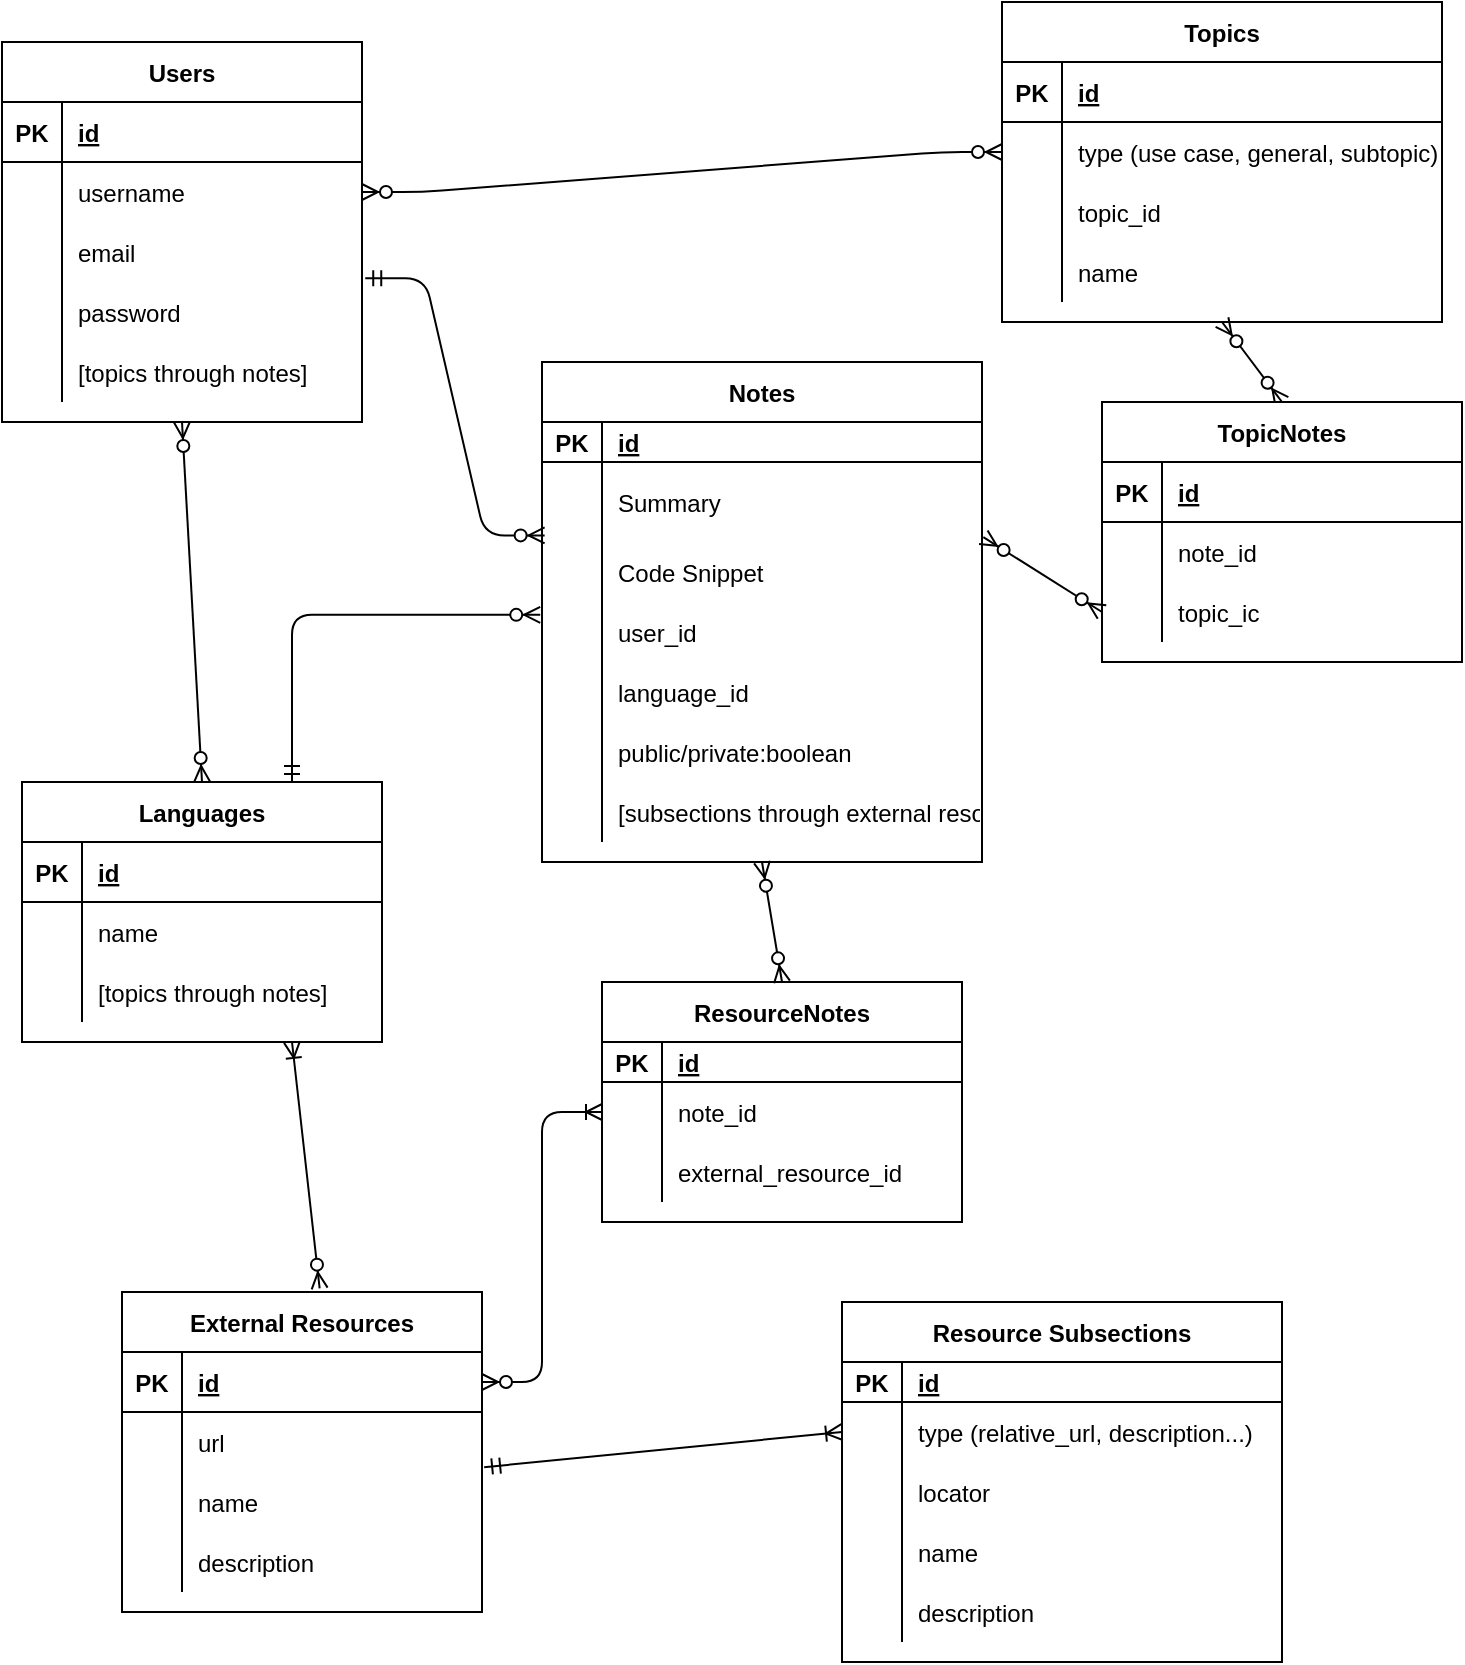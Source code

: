 <mxfile version="13.6.2" type="github">
  <diagram id="3IAwDomSX4GTOxIave0a" name="Page-1">
    <mxGraphModel dx="873" dy="593" grid="1" gridSize="10" guides="1" tooltips="1" connect="1" arrows="1" fold="1" page="1" pageScale="1" pageWidth="850" pageHeight="1100" math="0" shadow="0">
      <root>
        <mxCell id="0" />
        <mxCell id="1" parent="0" />
        <mxCell id="mdlQwKb84h5tCR9vQMFx-60" value="" style="edgeStyle=entityRelationEdgeStyle;fontSize=12;html=1;endArrow=ERzeroToMany;startArrow=ERmandOne;entryX=0.006;entryY=-0.11;entryDx=0;entryDy=0;entryPerimeter=0;exitX=1.009;exitY=-0.061;exitDx=0;exitDy=0;exitPerimeter=0;" edge="1" parent="1" source="bAAhYgV04LeSds4EKRLH-11" target="mdlQwKb84h5tCR9vQMFx-21">
          <mxGeometry width="100" height="100" relative="1" as="geometry">
            <mxPoint x="270" y="130" as="sourcePoint" />
            <mxPoint x="390" y="120" as="targetPoint" />
          </mxGeometry>
        </mxCell>
        <mxCell id="mdlQwKb84h5tCR9vQMFx-61" value="" style="edgeStyle=entityRelationEdgeStyle;fontSize=12;html=1;endArrow=ERzeroToMany;endFill=1;startArrow=ERzeroToMany;entryX=0;entryY=0.5;entryDx=0;entryDy=0;exitX=1;exitY=0.5;exitDx=0;exitDy=0;" edge="1" parent="1" source="bAAhYgV04LeSds4EKRLH-5" target="mdlQwKb84h5tCR9vQMFx-5">
          <mxGeometry width="100" height="100" relative="1" as="geometry">
            <mxPoint x="260" y="120" as="sourcePoint" />
            <mxPoint x="390" y="120" as="targetPoint" />
          </mxGeometry>
        </mxCell>
        <mxCell id="mdlQwKb84h5tCR9vQMFx-73" value="" style="fontSize=12;html=1;endArrow=ERzeroToMany;endFill=1;startArrow=ERzeroToMany;entryX=0.5;entryY=1;entryDx=0;entryDy=0;exitX=0.5;exitY=0;exitDx=0;exitDy=0;" edge="1" parent="1" source="mdlQwKb84h5tCR9vQMFx-40" target="bAAhYgV04LeSds4EKRLH-1">
          <mxGeometry width="100" height="100" relative="1" as="geometry">
            <mxPoint x="190" y="391" as="sourcePoint" />
            <mxPoint x="220" y="240" as="targetPoint" />
          </mxGeometry>
        </mxCell>
        <mxCell id="mdlQwKb84h5tCR9vQMFx-40" value="Languages" style="shape=table;startSize=30;container=1;collapsible=1;childLayout=tableLayout;fixedRows=1;rowLines=0;fontStyle=1;align=center;resizeLast=1;" vertex="1" parent="1">
          <mxGeometry x="100" y="410" width="180" height="130" as="geometry" />
        </mxCell>
        <mxCell id="mdlQwKb84h5tCR9vQMFx-41" value="" style="shape=partialRectangle;collapsible=0;dropTarget=0;pointerEvents=0;fillColor=none;top=0;left=0;bottom=1;right=0;points=[[0,0.5],[1,0.5]];portConstraint=eastwest;" vertex="1" parent="mdlQwKb84h5tCR9vQMFx-40">
          <mxGeometry y="30" width="180" height="30" as="geometry" />
        </mxCell>
        <mxCell id="mdlQwKb84h5tCR9vQMFx-42" value="PK" style="shape=partialRectangle;connectable=0;fillColor=none;top=0;left=0;bottom=0;right=0;fontStyle=1;overflow=hidden;" vertex="1" parent="mdlQwKb84h5tCR9vQMFx-41">
          <mxGeometry width="30" height="30" as="geometry" />
        </mxCell>
        <mxCell id="mdlQwKb84h5tCR9vQMFx-43" value="id" style="shape=partialRectangle;connectable=0;fillColor=none;top=0;left=0;bottom=0;right=0;align=left;spacingLeft=6;fontStyle=5;overflow=hidden;" vertex="1" parent="mdlQwKb84h5tCR9vQMFx-41">
          <mxGeometry x="30" width="150" height="30" as="geometry" />
        </mxCell>
        <mxCell id="mdlQwKb84h5tCR9vQMFx-44" value="" style="shape=partialRectangle;collapsible=0;dropTarget=0;pointerEvents=0;fillColor=none;top=0;left=0;bottom=0;right=0;points=[[0,0.5],[1,0.5]];portConstraint=eastwest;" vertex="1" parent="mdlQwKb84h5tCR9vQMFx-40">
          <mxGeometry y="60" width="180" height="30" as="geometry" />
        </mxCell>
        <mxCell id="mdlQwKb84h5tCR9vQMFx-45" value="" style="shape=partialRectangle;connectable=0;fillColor=none;top=0;left=0;bottom=0;right=0;editable=1;overflow=hidden;" vertex="1" parent="mdlQwKb84h5tCR9vQMFx-44">
          <mxGeometry width="30" height="30" as="geometry" />
        </mxCell>
        <mxCell id="mdlQwKb84h5tCR9vQMFx-46" value="name" style="shape=partialRectangle;connectable=0;fillColor=none;top=0;left=0;bottom=0;right=0;align=left;spacingLeft=6;overflow=hidden;" vertex="1" parent="mdlQwKb84h5tCR9vQMFx-44">
          <mxGeometry x="30" width="150" height="30" as="geometry" />
        </mxCell>
        <mxCell id="mdlQwKb84h5tCR9vQMFx-47" value="" style="shape=partialRectangle;collapsible=0;dropTarget=0;pointerEvents=0;fillColor=none;top=0;left=0;bottom=0;right=0;points=[[0,0.5],[1,0.5]];portConstraint=eastwest;" vertex="1" parent="mdlQwKb84h5tCR9vQMFx-40">
          <mxGeometry y="90" width="180" height="30" as="geometry" />
        </mxCell>
        <mxCell id="mdlQwKb84h5tCR9vQMFx-48" value="" style="shape=partialRectangle;connectable=0;fillColor=none;top=0;left=0;bottom=0;right=0;editable=1;overflow=hidden;" vertex="1" parent="mdlQwKb84h5tCR9vQMFx-47">
          <mxGeometry width="30" height="30" as="geometry" />
        </mxCell>
        <mxCell id="mdlQwKb84h5tCR9vQMFx-49" value="[topics through notes]" style="shape=partialRectangle;connectable=0;fillColor=none;top=0;left=0;bottom=0;right=0;align=left;spacingLeft=6;overflow=hidden;" vertex="1" parent="mdlQwKb84h5tCR9vQMFx-47">
          <mxGeometry x="30" width="150" height="30" as="geometry" />
        </mxCell>
        <mxCell id="mdlQwKb84h5tCR9vQMFx-74" value="" style="fontSize=12;html=1;endArrow=ERzeroToMany;endFill=1;startArrow=ERzeroToMany;exitX=1.003;exitY=-0.08;exitDx=0;exitDy=0;exitPerimeter=0;entryX=0;entryY=0.5;entryDx=0;entryDy=0;" edge="1" parent="1" source="mdlQwKb84h5tCR9vQMFx-21" target="mdlQwKb84h5tCR9vQMFx-131">
          <mxGeometry width="100" height="100" relative="1" as="geometry">
            <mxPoint x="550" y="320" as="sourcePoint" />
            <mxPoint x="660" y="200" as="targetPoint" />
          </mxGeometry>
        </mxCell>
        <mxCell id="mdlQwKb84h5tCR9vQMFx-92" value="" style="fontSize=12;html=1;endArrow=ERoneToMany;startArrow=ERmandOne;entryX=0;entryY=0.5;entryDx=0;entryDy=0;exitX=1.006;exitY=-0.08;exitDx=0;exitDy=0;exitPerimeter=0;" edge="1" parent="1" source="mdlQwKb84h5tCR9vQMFx-34" target="mdlQwKb84h5tCR9vQMFx-83">
          <mxGeometry width="100" height="100" relative="1" as="geometry">
            <mxPoint x="670" y="580" as="sourcePoint" />
            <mxPoint x="550" y="710" as="targetPoint" />
          </mxGeometry>
        </mxCell>
        <mxCell id="mdlQwKb84h5tCR9vQMFx-93" value="" style="edgeStyle=orthogonalEdgeStyle;fontSize=12;html=1;endArrow=ERoneToMany;startArrow=ERzeroToMany;exitX=1;exitY=0.5;exitDx=0;exitDy=0;" edge="1" parent="1" source="mdlQwKb84h5tCR9vQMFx-28" target="mdlQwKb84h5tCR9vQMFx-142">
          <mxGeometry width="100" height="100" relative="1" as="geometry">
            <mxPoint x="330" y="490" as="sourcePoint" />
            <mxPoint x="430" y="400" as="targetPoint" />
          </mxGeometry>
        </mxCell>
        <mxCell id="mdlQwKb84h5tCR9vQMFx-94" value="" style="fontSize=12;html=1;endArrow=ERoneToMany;startArrow=ERzeroToMany;exitX=0.549;exitY=-0.011;exitDx=0;exitDy=0;entryX=0.75;entryY=1;entryDx=0;entryDy=0;exitPerimeter=0;" edge="1" parent="1" source="mdlQwKb84h5tCR9vQMFx-27" target="mdlQwKb84h5tCR9vQMFx-40">
          <mxGeometry width="100" height="100" relative="1" as="geometry">
            <mxPoint x="520" y="515" as="sourcePoint" />
            <mxPoint x="370" y="440" as="targetPoint" />
          </mxGeometry>
        </mxCell>
        <mxCell id="mdlQwKb84h5tCR9vQMFx-96" value="" style="edgeStyle=orthogonalEdgeStyle;fontSize=12;html=1;endArrow=ERmandOne;startArrow=ERzeroToMany;entryX=0.75;entryY=0;entryDx=0;entryDy=0;exitX=-0.004;exitY=0.214;exitDx=0;exitDy=0;exitPerimeter=0;endFill=0;" edge="1" parent="1" source="mdlQwKb84h5tCR9vQMFx-24" target="mdlQwKb84h5tCR9vQMFx-40">
          <mxGeometry width="100" height="100" relative="1" as="geometry">
            <mxPoint x="270" y="290" as="sourcePoint" />
            <mxPoint x="310" y="290" as="targetPoint" />
          </mxGeometry>
        </mxCell>
        <mxCell id="mdlQwKb84h5tCR9vQMFx-1" value="Topics" style="shape=table;startSize=30;container=1;collapsible=1;childLayout=tableLayout;fixedRows=1;rowLines=0;fontStyle=1;align=center;resizeLast=1;" vertex="1" parent="1">
          <mxGeometry x="590" y="20" width="220" height="160" as="geometry" />
        </mxCell>
        <mxCell id="mdlQwKb84h5tCR9vQMFx-2" value="" style="shape=partialRectangle;collapsible=0;dropTarget=0;pointerEvents=0;fillColor=none;top=0;left=0;bottom=1;right=0;points=[[0,0.5],[1,0.5]];portConstraint=eastwest;" vertex="1" parent="mdlQwKb84h5tCR9vQMFx-1">
          <mxGeometry y="30" width="220" height="30" as="geometry" />
        </mxCell>
        <mxCell id="mdlQwKb84h5tCR9vQMFx-3" value="PK" style="shape=partialRectangle;connectable=0;fillColor=none;top=0;left=0;bottom=0;right=0;fontStyle=1;overflow=hidden;" vertex="1" parent="mdlQwKb84h5tCR9vQMFx-2">
          <mxGeometry width="30" height="30" as="geometry" />
        </mxCell>
        <mxCell id="mdlQwKb84h5tCR9vQMFx-4" value="id" style="shape=partialRectangle;connectable=0;fillColor=none;top=0;left=0;bottom=0;right=0;align=left;spacingLeft=6;fontStyle=5;overflow=hidden;" vertex="1" parent="mdlQwKb84h5tCR9vQMFx-2">
          <mxGeometry x="30" width="190" height="30" as="geometry" />
        </mxCell>
        <mxCell id="mdlQwKb84h5tCR9vQMFx-5" value="" style="shape=partialRectangle;collapsible=0;dropTarget=0;pointerEvents=0;fillColor=none;top=0;left=0;bottom=0;right=0;points=[[0,0.5],[1,0.5]];portConstraint=eastwest;" vertex="1" parent="mdlQwKb84h5tCR9vQMFx-1">
          <mxGeometry y="60" width="220" height="30" as="geometry" />
        </mxCell>
        <mxCell id="mdlQwKb84h5tCR9vQMFx-6" value="" style="shape=partialRectangle;connectable=0;fillColor=none;top=0;left=0;bottom=0;right=0;editable=1;overflow=hidden;" vertex="1" parent="mdlQwKb84h5tCR9vQMFx-5">
          <mxGeometry width="30" height="30" as="geometry" />
        </mxCell>
        <mxCell id="mdlQwKb84h5tCR9vQMFx-7" value="type (use case, general, subtopic)" style="shape=partialRectangle;connectable=0;fillColor=none;top=0;left=0;bottom=0;right=0;align=left;spacingLeft=6;overflow=hidden;" vertex="1" parent="mdlQwKb84h5tCR9vQMFx-5">
          <mxGeometry x="30" width="190" height="30" as="geometry" />
        </mxCell>
        <mxCell id="mdlQwKb84h5tCR9vQMFx-8" value="" style="shape=partialRectangle;collapsible=0;dropTarget=0;pointerEvents=0;fillColor=none;top=0;left=0;bottom=0;right=0;points=[[0,0.5],[1,0.5]];portConstraint=eastwest;" vertex="1" parent="mdlQwKb84h5tCR9vQMFx-1">
          <mxGeometry y="90" width="220" height="30" as="geometry" />
        </mxCell>
        <mxCell id="mdlQwKb84h5tCR9vQMFx-9" value="" style="shape=partialRectangle;connectable=0;fillColor=none;top=0;left=0;bottom=0;right=0;editable=1;overflow=hidden;" vertex="1" parent="mdlQwKb84h5tCR9vQMFx-8">
          <mxGeometry width="30" height="30" as="geometry" />
        </mxCell>
        <mxCell id="mdlQwKb84h5tCR9vQMFx-10" value="topic_id" style="shape=partialRectangle;connectable=0;fillColor=none;top=0;left=0;bottom=0;right=0;align=left;spacingLeft=6;overflow=hidden;" vertex="1" parent="mdlQwKb84h5tCR9vQMFx-8">
          <mxGeometry x="30" width="190" height="30" as="geometry" />
        </mxCell>
        <mxCell id="mdlQwKb84h5tCR9vQMFx-11" value="" style="shape=partialRectangle;collapsible=0;dropTarget=0;pointerEvents=0;fillColor=none;top=0;left=0;bottom=0;right=0;points=[[0,0.5],[1,0.5]];portConstraint=eastwest;" vertex="1" parent="mdlQwKb84h5tCR9vQMFx-1">
          <mxGeometry y="120" width="220" height="30" as="geometry" />
        </mxCell>
        <mxCell id="mdlQwKb84h5tCR9vQMFx-12" value="" style="shape=partialRectangle;connectable=0;fillColor=none;top=0;left=0;bottom=0;right=0;editable=1;overflow=hidden;" vertex="1" parent="mdlQwKb84h5tCR9vQMFx-11">
          <mxGeometry width="30" height="30" as="geometry" />
        </mxCell>
        <mxCell id="mdlQwKb84h5tCR9vQMFx-13" value="name" style="shape=partialRectangle;connectable=0;fillColor=none;top=0;left=0;bottom=0;right=0;align=left;spacingLeft=6;overflow=hidden;" vertex="1" parent="mdlQwKb84h5tCR9vQMFx-11">
          <mxGeometry x="30" width="190" height="30" as="geometry" />
        </mxCell>
        <mxCell id="mdlQwKb84h5tCR9vQMFx-137" value="" style="fontSize=12;html=1;endArrow=ERzeroToMany;endFill=1;startArrow=ERzeroToMany;exitX=0.5;exitY=1;exitDx=0;exitDy=0;entryX=0.5;entryY=0;entryDx=0;entryDy=0;" edge="1" parent="1" source="mdlQwKb84h5tCR9vQMFx-1" target="mdlQwKb84h5tCR9vQMFx-124">
          <mxGeometry width="100" height="100" relative="1" as="geometry">
            <mxPoint x="680.54" y="192.6" as="sourcePoint" />
            <mxPoint x="770" y="210" as="targetPoint" />
          </mxGeometry>
        </mxCell>
        <mxCell id="bAAhYgV04LeSds4EKRLH-1" value="Users" style="shape=table;startSize=30;container=1;collapsible=1;childLayout=tableLayout;fixedRows=1;rowLines=0;fontStyle=1;align=center;resizeLast=1;" parent="1" vertex="1">
          <mxGeometry x="90" y="40" width="180" height="190" as="geometry" />
        </mxCell>
        <mxCell id="bAAhYgV04LeSds4EKRLH-2" value="" style="shape=partialRectangle;collapsible=0;dropTarget=0;pointerEvents=0;fillColor=none;top=0;left=0;bottom=1;right=0;points=[[0,0.5],[1,0.5]];portConstraint=eastwest;" parent="bAAhYgV04LeSds4EKRLH-1" vertex="1">
          <mxGeometry y="30" width="180" height="30" as="geometry" />
        </mxCell>
        <mxCell id="bAAhYgV04LeSds4EKRLH-3" value="PK" style="shape=partialRectangle;connectable=0;fillColor=none;top=0;left=0;bottom=0;right=0;fontStyle=1;overflow=hidden;" parent="bAAhYgV04LeSds4EKRLH-2" vertex="1">
          <mxGeometry width="30" height="30" as="geometry" />
        </mxCell>
        <mxCell id="bAAhYgV04LeSds4EKRLH-4" value="id" style="shape=partialRectangle;connectable=0;fillColor=none;top=0;left=0;bottom=0;right=0;align=left;spacingLeft=6;fontStyle=5;overflow=hidden;" parent="bAAhYgV04LeSds4EKRLH-2" vertex="1">
          <mxGeometry x="30" width="150" height="30" as="geometry" />
        </mxCell>
        <mxCell id="bAAhYgV04LeSds4EKRLH-5" value="" style="shape=partialRectangle;collapsible=0;dropTarget=0;pointerEvents=0;fillColor=none;top=0;left=0;bottom=0;right=0;points=[[0,0.5],[1,0.5]];portConstraint=eastwest;" parent="bAAhYgV04LeSds4EKRLH-1" vertex="1">
          <mxGeometry y="60" width="180" height="30" as="geometry" />
        </mxCell>
        <mxCell id="bAAhYgV04LeSds4EKRLH-6" value="" style="shape=partialRectangle;connectable=0;fillColor=none;top=0;left=0;bottom=0;right=0;editable=1;overflow=hidden;" parent="bAAhYgV04LeSds4EKRLH-5" vertex="1">
          <mxGeometry width="30" height="30" as="geometry" />
        </mxCell>
        <mxCell id="bAAhYgV04LeSds4EKRLH-7" value="username" style="shape=partialRectangle;connectable=0;fillColor=none;top=0;left=0;bottom=0;right=0;align=left;spacingLeft=6;overflow=hidden;" parent="bAAhYgV04LeSds4EKRLH-5" vertex="1">
          <mxGeometry x="30" width="150" height="30" as="geometry" />
        </mxCell>
        <mxCell id="bAAhYgV04LeSds4EKRLH-8" value="" style="shape=partialRectangle;collapsible=0;dropTarget=0;pointerEvents=0;fillColor=none;top=0;left=0;bottom=0;right=0;points=[[0,0.5],[1,0.5]];portConstraint=eastwest;" parent="bAAhYgV04LeSds4EKRLH-1" vertex="1">
          <mxGeometry y="90" width="180" height="30" as="geometry" />
        </mxCell>
        <mxCell id="bAAhYgV04LeSds4EKRLH-9" value="" style="shape=partialRectangle;connectable=0;fillColor=none;top=0;left=0;bottom=0;right=0;editable=1;overflow=hidden;" parent="bAAhYgV04LeSds4EKRLH-8" vertex="1">
          <mxGeometry width="30" height="30" as="geometry" />
        </mxCell>
        <mxCell id="bAAhYgV04LeSds4EKRLH-10" value="email" style="shape=partialRectangle;connectable=0;fillColor=none;top=0;left=0;bottom=0;right=0;align=left;spacingLeft=6;overflow=hidden;" parent="bAAhYgV04LeSds4EKRLH-8" vertex="1">
          <mxGeometry x="30" width="150" height="30" as="geometry" />
        </mxCell>
        <mxCell id="bAAhYgV04LeSds4EKRLH-11" value="" style="shape=partialRectangle;collapsible=0;dropTarget=0;pointerEvents=0;fillColor=none;top=0;left=0;bottom=0;right=0;points=[[0,0.5],[1,0.5]];portConstraint=eastwest;" parent="bAAhYgV04LeSds4EKRLH-1" vertex="1">
          <mxGeometry y="120" width="180" height="30" as="geometry" />
        </mxCell>
        <mxCell id="bAAhYgV04LeSds4EKRLH-12" value="" style="shape=partialRectangle;connectable=0;fillColor=none;top=0;left=0;bottom=0;right=0;editable=1;overflow=hidden;" parent="bAAhYgV04LeSds4EKRLH-11" vertex="1">
          <mxGeometry width="30" height="30" as="geometry" />
        </mxCell>
        <mxCell id="bAAhYgV04LeSds4EKRLH-13" value="password" style="shape=partialRectangle;connectable=0;fillColor=none;top=0;left=0;bottom=0;right=0;align=left;spacingLeft=6;overflow=hidden;" parent="bAAhYgV04LeSds4EKRLH-11" vertex="1">
          <mxGeometry x="30" width="150" height="30" as="geometry" />
        </mxCell>
        <mxCell id="mdlQwKb84h5tCR9vQMFx-163" value="" style="shape=partialRectangle;collapsible=0;dropTarget=0;pointerEvents=0;fillColor=none;top=0;left=0;bottom=0;right=0;points=[[0,0.5],[1,0.5]];portConstraint=eastwest;" vertex="1" parent="bAAhYgV04LeSds4EKRLH-1">
          <mxGeometry y="150" width="180" height="30" as="geometry" />
        </mxCell>
        <mxCell id="mdlQwKb84h5tCR9vQMFx-164" value="" style="shape=partialRectangle;connectable=0;fillColor=none;top=0;left=0;bottom=0;right=0;editable=1;overflow=hidden;" vertex="1" parent="mdlQwKb84h5tCR9vQMFx-163">
          <mxGeometry width="30" height="30" as="geometry" />
        </mxCell>
        <mxCell id="mdlQwKb84h5tCR9vQMFx-165" value="[topics through notes]" style="shape=partialRectangle;connectable=0;fillColor=none;top=0;left=0;bottom=0;right=0;align=left;spacingLeft=6;overflow=hidden;" vertex="1" parent="mdlQwKb84h5tCR9vQMFx-163">
          <mxGeometry x="30" width="150" height="30" as="geometry" />
        </mxCell>
        <mxCell id="mdlQwKb84h5tCR9vQMFx-79" value="Resource Subsections" style="shape=table;startSize=30;container=1;collapsible=1;childLayout=tableLayout;fixedRows=1;rowLines=0;fontStyle=1;align=center;resizeLast=1;" vertex="1" parent="1">
          <mxGeometry x="510" y="670" width="220" height="180" as="geometry" />
        </mxCell>
        <mxCell id="mdlQwKb84h5tCR9vQMFx-80" value="" style="shape=partialRectangle;collapsible=0;dropTarget=0;pointerEvents=0;fillColor=none;top=0;left=0;bottom=1;right=0;points=[[0,0.5],[1,0.5]];portConstraint=eastwest;" vertex="1" parent="mdlQwKb84h5tCR9vQMFx-79">
          <mxGeometry y="30" width="220" height="20" as="geometry" />
        </mxCell>
        <mxCell id="mdlQwKb84h5tCR9vQMFx-81" value="PK" style="shape=partialRectangle;connectable=0;fillColor=none;top=0;left=0;bottom=0;right=0;fontStyle=1;overflow=hidden;" vertex="1" parent="mdlQwKb84h5tCR9vQMFx-80">
          <mxGeometry width="30" height="20" as="geometry" />
        </mxCell>
        <mxCell id="mdlQwKb84h5tCR9vQMFx-82" value="id" style="shape=partialRectangle;connectable=0;fillColor=none;top=0;left=0;bottom=0;right=0;align=left;spacingLeft=6;fontStyle=5;overflow=hidden;" vertex="1" parent="mdlQwKb84h5tCR9vQMFx-80">
          <mxGeometry x="30" width="190" height="20" as="geometry" />
        </mxCell>
        <mxCell id="mdlQwKb84h5tCR9vQMFx-83" value="" style="shape=partialRectangle;collapsible=0;dropTarget=0;pointerEvents=0;fillColor=none;top=0;left=0;bottom=0;right=0;points=[[0,0.5],[1,0.5]];portConstraint=eastwest;" vertex="1" parent="mdlQwKb84h5tCR9vQMFx-79">
          <mxGeometry y="50" width="220" height="30" as="geometry" />
        </mxCell>
        <mxCell id="mdlQwKb84h5tCR9vQMFx-84" value="" style="shape=partialRectangle;connectable=0;fillColor=none;top=0;left=0;bottom=0;right=0;editable=1;overflow=hidden;" vertex="1" parent="mdlQwKb84h5tCR9vQMFx-83">
          <mxGeometry width="30" height="30" as="geometry" />
        </mxCell>
        <mxCell id="mdlQwKb84h5tCR9vQMFx-85" value="type (relative_url, description...)" style="shape=partialRectangle;connectable=0;fillColor=none;top=0;left=0;bottom=0;right=0;align=left;spacingLeft=6;overflow=hidden;" vertex="1" parent="mdlQwKb84h5tCR9vQMFx-83">
          <mxGeometry x="30" width="190" height="30" as="geometry" />
        </mxCell>
        <mxCell id="mdlQwKb84h5tCR9vQMFx-86" value="" style="shape=partialRectangle;collapsible=0;dropTarget=0;pointerEvents=0;fillColor=none;top=0;left=0;bottom=0;right=0;points=[[0,0.5],[1,0.5]];portConstraint=eastwest;" vertex="1" parent="mdlQwKb84h5tCR9vQMFx-79">
          <mxGeometry y="80" width="220" height="30" as="geometry" />
        </mxCell>
        <mxCell id="mdlQwKb84h5tCR9vQMFx-87" value="" style="shape=partialRectangle;connectable=0;fillColor=none;top=0;left=0;bottom=0;right=0;editable=1;overflow=hidden;" vertex="1" parent="mdlQwKb84h5tCR9vQMFx-86">
          <mxGeometry width="30" height="30" as="geometry" />
        </mxCell>
        <mxCell id="mdlQwKb84h5tCR9vQMFx-88" value="locator" style="shape=partialRectangle;connectable=0;fillColor=none;top=0;left=0;bottom=0;right=0;align=left;spacingLeft=6;overflow=hidden;" vertex="1" parent="mdlQwKb84h5tCR9vQMFx-86">
          <mxGeometry x="30" width="190" height="30" as="geometry" />
        </mxCell>
        <mxCell id="mdlQwKb84h5tCR9vQMFx-89" value="" style="shape=partialRectangle;collapsible=0;dropTarget=0;pointerEvents=0;fillColor=none;top=0;left=0;bottom=0;right=0;points=[[0,0.5],[1,0.5]];portConstraint=eastwest;" vertex="1" parent="mdlQwKb84h5tCR9vQMFx-79">
          <mxGeometry y="110" width="220" height="30" as="geometry" />
        </mxCell>
        <mxCell id="mdlQwKb84h5tCR9vQMFx-90" value="" style="shape=partialRectangle;connectable=0;fillColor=none;top=0;left=0;bottom=0;right=0;editable=1;overflow=hidden;" vertex="1" parent="mdlQwKb84h5tCR9vQMFx-89">
          <mxGeometry width="30" height="30" as="geometry" />
        </mxCell>
        <mxCell id="mdlQwKb84h5tCR9vQMFx-91" value="name" style="shape=partialRectangle;connectable=0;fillColor=none;top=0;left=0;bottom=0;right=0;align=left;spacingLeft=6;overflow=hidden;" vertex="1" parent="mdlQwKb84h5tCR9vQMFx-89">
          <mxGeometry x="30" width="190" height="30" as="geometry" />
        </mxCell>
        <mxCell id="mdlQwKb84h5tCR9vQMFx-150" value="" style="shape=partialRectangle;collapsible=0;dropTarget=0;pointerEvents=0;fillColor=none;top=0;left=0;bottom=0;right=0;points=[[0,0.5],[1,0.5]];portConstraint=eastwest;" vertex="1" parent="mdlQwKb84h5tCR9vQMFx-79">
          <mxGeometry y="140" width="220" height="30" as="geometry" />
        </mxCell>
        <mxCell id="mdlQwKb84h5tCR9vQMFx-151" value="" style="shape=partialRectangle;connectable=0;fillColor=none;top=0;left=0;bottom=0;right=0;editable=1;overflow=hidden;" vertex="1" parent="mdlQwKb84h5tCR9vQMFx-150">
          <mxGeometry width="30" height="30" as="geometry" />
        </mxCell>
        <mxCell id="mdlQwKb84h5tCR9vQMFx-152" value="description" style="shape=partialRectangle;connectable=0;fillColor=none;top=0;left=0;bottom=0;right=0;align=left;spacingLeft=6;overflow=hidden;" vertex="1" parent="mdlQwKb84h5tCR9vQMFx-150">
          <mxGeometry x="30" width="190" height="30" as="geometry" />
        </mxCell>
        <mxCell id="mdlQwKb84h5tCR9vQMFx-27" value="External Resources" style="shape=table;startSize=30;container=1;collapsible=1;childLayout=tableLayout;fixedRows=1;rowLines=0;fontStyle=1;align=center;resizeLast=1;" vertex="1" parent="1">
          <mxGeometry x="150" y="665" width="180" height="160" as="geometry" />
        </mxCell>
        <mxCell id="mdlQwKb84h5tCR9vQMFx-28" value="" style="shape=partialRectangle;collapsible=0;dropTarget=0;pointerEvents=0;fillColor=none;top=0;left=0;bottom=1;right=0;points=[[0,0.5],[1,0.5]];portConstraint=eastwest;" vertex="1" parent="mdlQwKb84h5tCR9vQMFx-27">
          <mxGeometry y="30" width="180" height="30" as="geometry" />
        </mxCell>
        <mxCell id="mdlQwKb84h5tCR9vQMFx-29" value="PK" style="shape=partialRectangle;connectable=0;fillColor=none;top=0;left=0;bottom=0;right=0;fontStyle=1;overflow=hidden;" vertex="1" parent="mdlQwKb84h5tCR9vQMFx-28">
          <mxGeometry width="30" height="30" as="geometry" />
        </mxCell>
        <mxCell id="mdlQwKb84h5tCR9vQMFx-30" value="id" style="shape=partialRectangle;connectable=0;fillColor=none;top=0;left=0;bottom=0;right=0;align=left;spacingLeft=6;fontStyle=5;overflow=hidden;" vertex="1" parent="mdlQwKb84h5tCR9vQMFx-28">
          <mxGeometry x="30" width="150" height="30" as="geometry" />
        </mxCell>
        <mxCell id="mdlQwKb84h5tCR9vQMFx-31" value="" style="shape=partialRectangle;collapsible=0;dropTarget=0;pointerEvents=0;fillColor=none;top=0;left=0;bottom=0;right=0;points=[[0,0.5],[1,0.5]];portConstraint=eastwest;" vertex="1" parent="mdlQwKb84h5tCR9vQMFx-27">
          <mxGeometry y="60" width="180" height="30" as="geometry" />
        </mxCell>
        <mxCell id="mdlQwKb84h5tCR9vQMFx-32" value="" style="shape=partialRectangle;connectable=0;fillColor=none;top=0;left=0;bottom=0;right=0;editable=1;overflow=hidden;" vertex="1" parent="mdlQwKb84h5tCR9vQMFx-31">
          <mxGeometry width="30" height="30" as="geometry" />
        </mxCell>
        <mxCell id="mdlQwKb84h5tCR9vQMFx-33" value="url" style="shape=partialRectangle;connectable=0;fillColor=none;top=0;left=0;bottom=0;right=0;align=left;spacingLeft=6;overflow=hidden;" vertex="1" parent="mdlQwKb84h5tCR9vQMFx-31">
          <mxGeometry x="30" width="150" height="30" as="geometry" />
        </mxCell>
        <mxCell id="mdlQwKb84h5tCR9vQMFx-34" value="" style="shape=partialRectangle;collapsible=0;dropTarget=0;pointerEvents=0;fillColor=none;top=0;left=0;bottom=0;right=0;points=[[0,0.5],[1,0.5]];portConstraint=eastwest;" vertex="1" parent="mdlQwKb84h5tCR9vQMFx-27">
          <mxGeometry y="90" width="180" height="30" as="geometry" />
        </mxCell>
        <mxCell id="mdlQwKb84h5tCR9vQMFx-35" value="" style="shape=partialRectangle;connectable=0;fillColor=none;top=0;left=0;bottom=0;right=0;editable=1;overflow=hidden;" vertex="1" parent="mdlQwKb84h5tCR9vQMFx-34">
          <mxGeometry width="30" height="30" as="geometry" />
        </mxCell>
        <mxCell id="mdlQwKb84h5tCR9vQMFx-36" value="name" style="shape=partialRectangle;connectable=0;fillColor=none;top=0;left=0;bottom=0;right=0;align=left;spacingLeft=6;overflow=hidden;" vertex="1" parent="mdlQwKb84h5tCR9vQMFx-34">
          <mxGeometry x="30" width="150" height="30" as="geometry" />
        </mxCell>
        <mxCell id="mdlQwKb84h5tCR9vQMFx-37" value="" style="shape=partialRectangle;collapsible=0;dropTarget=0;pointerEvents=0;fillColor=none;top=0;left=0;bottom=0;right=0;points=[[0,0.5],[1,0.5]];portConstraint=eastwest;" vertex="1" parent="mdlQwKb84h5tCR9vQMFx-27">
          <mxGeometry y="120" width="180" height="30" as="geometry" />
        </mxCell>
        <mxCell id="mdlQwKb84h5tCR9vQMFx-38" value="" style="shape=partialRectangle;connectable=0;fillColor=none;top=0;left=0;bottom=0;right=0;editable=1;overflow=hidden;" vertex="1" parent="mdlQwKb84h5tCR9vQMFx-37">
          <mxGeometry width="30" height="30" as="geometry" />
        </mxCell>
        <mxCell id="mdlQwKb84h5tCR9vQMFx-39" value="description" style="shape=partialRectangle;connectable=0;fillColor=none;top=0;left=0;bottom=0;right=0;align=left;spacingLeft=6;overflow=hidden;" vertex="1" parent="mdlQwKb84h5tCR9vQMFx-37">
          <mxGeometry x="30" width="150" height="30" as="geometry" />
        </mxCell>
        <mxCell id="mdlQwKb84h5tCR9vQMFx-138" value="ResourceNotes" style="shape=table;startSize=30;container=1;collapsible=1;childLayout=tableLayout;fixedRows=1;rowLines=0;fontStyle=1;align=center;resizeLast=1;" vertex="1" parent="1">
          <mxGeometry x="390" y="510" width="180" height="120" as="geometry" />
        </mxCell>
        <mxCell id="mdlQwKb84h5tCR9vQMFx-139" value="" style="shape=partialRectangle;collapsible=0;dropTarget=0;pointerEvents=0;fillColor=none;top=0;left=0;bottom=1;right=0;points=[[0,0.5],[1,0.5]];portConstraint=eastwest;" vertex="1" parent="mdlQwKb84h5tCR9vQMFx-138">
          <mxGeometry y="30" width="180" height="20" as="geometry" />
        </mxCell>
        <mxCell id="mdlQwKb84h5tCR9vQMFx-140" value="PK" style="shape=partialRectangle;connectable=0;fillColor=none;top=0;left=0;bottom=0;right=0;fontStyle=1;overflow=hidden;" vertex="1" parent="mdlQwKb84h5tCR9vQMFx-139">
          <mxGeometry width="30" height="20" as="geometry" />
        </mxCell>
        <mxCell id="mdlQwKb84h5tCR9vQMFx-141" value="id" style="shape=partialRectangle;connectable=0;fillColor=none;top=0;left=0;bottom=0;right=0;align=left;spacingLeft=6;fontStyle=5;overflow=hidden;" vertex="1" parent="mdlQwKb84h5tCR9vQMFx-139">
          <mxGeometry x="30" width="150" height="20" as="geometry" />
        </mxCell>
        <mxCell id="mdlQwKb84h5tCR9vQMFx-142" value="" style="shape=partialRectangle;collapsible=0;dropTarget=0;pointerEvents=0;fillColor=none;top=0;left=0;bottom=0;right=0;points=[[0,0.5],[1,0.5]];portConstraint=eastwest;" vertex="1" parent="mdlQwKb84h5tCR9vQMFx-138">
          <mxGeometry y="50" width="180" height="30" as="geometry" />
        </mxCell>
        <mxCell id="mdlQwKb84h5tCR9vQMFx-143" value="" style="shape=partialRectangle;connectable=0;fillColor=none;top=0;left=0;bottom=0;right=0;editable=1;overflow=hidden;" vertex="1" parent="mdlQwKb84h5tCR9vQMFx-142">
          <mxGeometry width="30" height="30" as="geometry" />
        </mxCell>
        <mxCell id="mdlQwKb84h5tCR9vQMFx-144" value="note_id" style="shape=partialRectangle;connectable=0;fillColor=none;top=0;left=0;bottom=0;right=0;align=left;spacingLeft=6;overflow=hidden;" vertex="1" parent="mdlQwKb84h5tCR9vQMFx-142">
          <mxGeometry x="30" width="150" height="30" as="geometry" />
        </mxCell>
        <mxCell id="mdlQwKb84h5tCR9vQMFx-145" value="" style="shape=partialRectangle;collapsible=0;dropTarget=0;pointerEvents=0;fillColor=none;top=0;left=0;bottom=0;right=0;points=[[0,0.5],[1,0.5]];portConstraint=eastwest;" vertex="1" parent="mdlQwKb84h5tCR9vQMFx-138">
          <mxGeometry y="80" width="180" height="30" as="geometry" />
        </mxCell>
        <mxCell id="mdlQwKb84h5tCR9vQMFx-146" value="" style="shape=partialRectangle;connectable=0;fillColor=none;top=0;left=0;bottom=0;right=0;editable=1;overflow=hidden;" vertex="1" parent="mdlQwKb84h5tCR9vQMFx-145">
          <mxGeometry width="30" height="30" as="geometry" />
        </mxCell>
        <mxCell id="mdlQwKb84h5tCR9vQMFx-147" value="external_resource_id" style="shape=partialRectangle;connectable=0;fillColor=none;top=0;left=0;bottom=0;right=0;align=left;spacingLeft=6;overflow=hidden;" vertex="1" parent="mdlQwKb84h5tCR9vQMFx-145">
          <mxGeometry x="30" width="150" height="30" as="geometry" />
        </mxCell>
        <mxCell id="mdlQwKb84h5tCR9vQMFx-149" value="" style="fontSize=12;html=1;endArrow=ERzeroToMany;endFill=1;startArrow=ERzeroToMany;entryX=0.5;entryY=1;entryDx=0;entryDy=0;exitX=0.5;exitY=0;exitDx=0;exitDy=0;" edge="1" parent="1" source="mdlQwKb84h5tCR9vQMFx-138" target="mdlQwKb84h5tCR9vQMFx-14">
          <mxGeometry width="100" height="100" relative="1" as="geometry">
            <mxPoint x="330" y="550" as="sourcePoint" />
            <mxPoint x="430" y="450" as="targetPoint" />
          </mxGeometry>
        </mxCell>
        <mxCell id="mdlQwKb84h5tCR9vQMFx-14" value="Notes" style="shape=table;startSize=30;container=1;collapsible=1;childLayout=tableLayout;fixedRows=1;rowLines=0;fontStyle=1;align=center;resizeLast=1;" vertex="1" parent="1">
          <mxGeometry x="360" y="200" width="220" height="250" as="geometry" />
        </mxCell>
        <mxCell id="mdlQwKb84h5tCR9vQMFx-15" value="" style="shape=partialRectangle;collapsible=0;dropTarget=0;pointerEvents=0;fillColor=none;top=0;left=0;bottom=1;right=0;points=[[0,0.5],[1,0.5]];portConstraint=eastwest;" vertex="1" parent="mdlQwKb84h5tCR9vQMFx-14">
          <mxGeometry y="30" width="220" height="20" as="geometry" />
        </mxCell>
        <mxCell id="mdlQwKb84h5tCR9vQMFx-16" value="PK" style="shape=partialRectangle;connectable=0;fillColor=none;top=0;left=0;bottom=0;right=0;fontStyle=1;overflow=hidden;" vertex="1" parent="mdlQwKb84h5tCR9vQMFx-15">
          <mxGeometry width="30" height="20" as="geometry" />
        </mxCell>
        <mxCell id="mdlQwKb84h5tCR9vQMFx-17" value="id" style="shape=partialRectangle;connectable=0;fillColor=none;top=0;left=0;bottom=0;right=0;align=left;spacingLeft=6;fontStyle=5;overflow=hidden;" vertex="1" parent="mdlQwKb84h5tCR9vQMFx-15">
          <mxGeometry x="30" width="190" height="20" as="geometry" />
        </mxCell>
        <mxCell id="mdlQwKb84h5tCR9vQMFx-18" value="" style="shape=partialRectangle;collapsible=0;dropTarget=0;pointerEvents=0;fillColor=none;top=0;left=0;bottom=0;right=0;points=[[0,0.5],[1,0.5]];portConstraint=eastwest;" vertex="1" parent="mdlQwKb84h5tCR9vQMFx-14">
          <mxGeometry y="50" width="220" height="40" as="geometry" />
        </mxCell>
        <mxCell id="mdlQwKb84h5tCR9vQMFx-19" value="" style="shape=partialRectangle;connectable=0;fillColor=none;top=0;left=0;bottom=0;right=0;editable=1;overflow=hidden;" vertex="1" parent="mdlQwKb84h5tCR9vQMFx-18">
          <mxGeometry width="30" height="40" as="geometry" />
        </mxCell>
        <mxCell id="mdlQwKb84h5tCR9vQMFx-20" value="Summary" style="shape=partialRectangle;connectable=0;fillColor=none;top=0;left=0;bottom=0;right=0;align=left;spacingLeft=6;overflow=hidden;" vertex="1" parent="mdlQwKb84h5tCR9vQMFx-18">
          <mxGeometry x="30" width="190" height="40" as="geometry" />
        </mxCell>
        <mxCell id="mdlQwKb84h5tCR9vQMFx-21" value="" style="shape=partialRectangle;collapsible=0;dropTarget=0;pointerEvents=0;fillColor=none;top=0;left=0;bottom=0;right=0;points=[[0,0.5],[1,0.5]];portConstraint=eastwest;" vertex="1" parent="mdlQwKb84h5tCR9vQMFx-14">
          <mxGeometry y="90" width="220" height="30" as="geometry" />
        </mxCell>
        <mxCell id="mdlQwKb84h5tCR9vQMFx-22" value="" style="shape=partialRectangle;connectable=0;fillColor=none;top=0;left=0;bottom=0;right=0;editable=1;overflow=hidden;" vertex="1" parent="mdlQwKb84h5tCR9vQMFx-21">
          <mxGeometry width="30" height="30" as="geometry" />
        </mxCell>
        <mxCell id="mdlQwKb84h5tCR9vQMFx-23" value="Code Snippet" style="shape=partialRectangle;connectable=0;fillColor=none;top=0;left=0;bottom=0;right=0;align=left;spacingLeft=6;overflow=hidden;" vertex="1" parent="mdlQwKb84h5tCR9vQMFx-21">
          <mxGeometry x="30" width="190" height="30" as="geometry" />
        </mxCell>
        <mxCell id="mdlQwKb84h5tCR9vQMFx-24" value="" style="shape=partialRectangle;collapsible=0;dropTarget=0;pointerEvents=0;fillColor=none;top=0;left=0;bottom=0;right=0;points=[[0,0.5],[1,0.5]];portConstraint=eastwest;" vertex="1" parent="mdlQwKb84h5tCR9vQMFx-14">
          <mxGeometry y="120" width="220" height="30" as="geometry" />
        </mxCell>
        <mxCell id="mdlQwKb84h5tCR9vQMFx-25" value="" style="shape=partialRectangle;connectable=0;fillColor=none;top=0;left=0;bottom=0;right=0;editable=1;overflow=hidden;" vertex="1" parent="mdlQwKb84h5tCR9vQMFx-24">
          <mxGeometry width="30" height="30" as="geometry" />
        </mxCell>
        <mxCell id="mdlQwKb84h5tCR9vQMFx-26" value="user_id" style="shape=partialRectangle;connectable=0;fillColor=none;top=0;left=0;bottom=0;right=0;align=left;spacingLeft=6;overflow=hidden;" vertex="1" parent="mdlQwKb84h5tCR9vQMFx-24">
          <mxGeometry x="30" width="190" height="30" as="geometry" />
        </mxCell>
        <mxCell id="mdlQwKb84h5tCR9vQMFx-105" value="" style="shape=partialRectangle;collapsible=0;dropTarget=0;pointerEvents=0;fillColor=none;top=0;left=0;bottom=0;right=0;points=[[0,0.5],[1,0.5]];portConstraint=eastwest;" vertex="1" parent="mdlQwKb84h5tCR9vQMFx-14">
          <mxGeometry y="150" width="220" height="30" as="geometry" />
        </mxCell>
        <mxCell id="mdlQwKb84h5tCR9vQMFx-106" value="" style="shape=partialRectangle;connectable=0;fillColor=none;top=0;left=0;bottom=0;right=0;editable=1;overflow=hidden;" vertex="1" parent="mdlQwKb84h5tCR9vQMFx-105">
          <mxGeometry width="30" height="30" as="geometry" />
        </mxCell>
        <mxCell id="mdlQwKb84h5tCR9vQMFx-107" value="language_id" style="shape=partialRectangle;connectable=0;fillColor=none;top=0;left=0;bottom=0;right=0;align=left;spacingLeft=6;overflow=hidden;" vertex="1" parent="mdlQwKb84h5tCR9vQMFx-105">
          <mxGeometry x="30" width="190" height="30" as="geometry" />
        </mxCell>
        <mxCell id="mdlQwKb84h5tCR9vQMFx-108" value="" style="shape=partialRectangle;collapsible=0;dropTarget=0;pointerEvents=0;fillColor=none;top=0;left=0;bottom=0;right=0;points=[[0,0.5],[1,0.5]];portConstraint=eastwest;" vertex="1" parent="mdlQwKb84h5tCR9vQMFx-14">
          <mxGeometry y="180" width="220" height="30" as="geometry" />
        </mxCell>
        <mxCell id="mdlQwKb84h5tCR9vQMFx-109" value="" style="shape=partialRectangle;connectable=0;fillColor=none;top=0;left=0;bottom=0;right=0;editable=1;overflow=hidden;" vertex="1" parent="mdlQwKb84h5tCR9vQMFx-108">
          <mxGeometry width="30" height="30" as="geometry" />
        </mxCell>
        <mxCell id="mdlQwKb84h5tCR9vQMFx-110" value="public/private:boolean" style="shape=partialRectangle;connectable=0;fillColor=none;top=0;left=0;bottom=0;right=0;align=left;spacingLeft=6;overflow=hidden;" vertex="1" parent="mdlQwKb84h5tCR9vQMFx-108">
          <mxGeometry x="30" width="190" height="30" as="geometry" />
        </mxCell>
        <mxCell id="mdlQwKb84h5tCR9vQMFx-156" value="" style="shape=partialRectangle;collapsible=0;dropTarget=0;pointerEvents=0;fillColor=none;top=0;left=0;bottom=0;right=0;points=[[0,0.5],[1,0.5]];portConstraint=eastwest;" vertex="1" parent="mdlQwKb84h5tCR9vQMFx-14">
          <mxGeometry y="210" width="220" height="30" as="geometry" />
        </mxCell>
        <mxCell id="mdlQwKb84h5tCR9vQMFx-157" value="" style="shape=partialRectangle;connectable=0;fillColor=none;top=0;left=0;bottom=0;right=0;editable=1;overflow=hidden;" vertex="1" parent="mdlQwKb84h5tCR9vQMFx-156">
          <mxGeometry width="30" height="30" as="geometry" />
        </mxCell>
        <mxCell id="mdlQwKb84h5tCR9vQMFx-158" value="[subsections through external resources]" style="shape=partialRectangle;connectable=0;fillColor=none;top=0;left=0;bottom=0;right=0;align=left;spacingLeft=6;overflow=hidden;" vertex="1" parent="mdlQwKb84h5tCR9vQMFx-156">
          <mxGeometry x="30" width="190" height="30" as="geometry" />
        </mxCell>
        <mxCell id="mdlQwKb84h5tCR9vQMFx-159" style="edgeStyle=none;rounded=0;orthogonalLoop=1;jettySize=auto;html=1;exitX=0.25;exitY=0;exitDx=0;exitDy=0;endArrow=ERmandOne;endFill=0;" edge="1" parent="1" source="mdlQwKb84h5tCR9vQMFx-124" target="mdlQwKb84h5tCR9vQMFx-124">
          <mxGeometry relative="1" as="geometry" />
        </mxCell>
        <mxCell id="mdlQwKb84h5tCR9vQMFx-124" value="TopicNotes" style="shape=table;startSize=30;container=1;collapsible=1;childLayout=tableLayout;fixedRows=1;rowLines=0;fontStyle=1;align=center;resizeLast=1;" vertex="1" parent="1">
          <mxGeometry x="640" y="220" width="180" height="130" as="geometry" />
        </mxCell>
        <mxCell id="mdlQwKb84h5tCR9vQMFx-125" value="" style="shape=partialRectangle;collapsible=0;dropTarget=0;pointerEvents=0;fillColor=none;top=0;left=0;bottom=1;right=0;points=[[0,0.5],[1,0.5]];portConstraint=eastwest;" vertex="1" parent="mdlQwKb84h5tCR9vQMFx-124">
          <mxGeometry y="30" width="180" height="30" as="geometry" />
        </mxCell>
        <mxCell id="mdlQwKb84h5tCR9vQMFx-126" value="PK" style="shape=partialRectangle;connectable=0;fillColor=none;top=0;left=0;bottom=0;right=0;fontStyle=1;overflow=hidden;" vertex="1" parent="mdlQwKb84h5tCR9vQMFx-125">
          <mxGeometry width="30" height="30" as="geometry" />
        </mxCell>
        <mxCell id="mdlQwKb84h5tCR9vQMFx-127" value="id" style="shape=partialRectangle;connectable=0;fillColor=none;top=0;left=0;bottom=0;right=0;align=left;spacingLeft=6;fontStyle=5;overflow=hidden;" vertex="1" parent="mdlQwKb84h5tCR9vQMFx-125">
          <mxGeometry x="30" width="150" height="30" as="geometry" />
        </mxCell>
        <mxCell id="mdlQwKb84h5tCR9vQMFx-128" value="" style="shape=partialRectangle;collapsible=0;dropTarget=0;pointerEvents=0;fillColor=none;top=0;left=0;bottom=0;right=0;points=[[0,0.5],[1,0.5]];portConstraint=eastwest;" vertex="1" parent="mdlQwKb84h5tCR9vQMFx-124">
          <mxGeometry y="60" width="180" height="30" as="geometry" />
        </mxCell>
        <mxCell id="mdlQwKb84h5tCR9vQMFx-129" value="" style="shape=partialRectangle;connectable=0;fillColor=none;top=0;left=0;bottom=0;right=0;editable=1;overflow=hidden;" vertex="1" parent="mdlQwKb84h5tCR9vQMFx-128">
          <mxGeometry width="30" height="30" as="geometry" />
        </mxCell>
        <mxCell id="mdlQwKb84h5tCR9vQMFx-130" value="note_id" style="shape=partialRectangle;connectable=0;fillColor=none;top=0;left=0;bottom=0;right=0;align=left;spacingLeft=6;overflow=hidden;" vertex="1" parent="mdlQwKb84h5tCR9vQMFx-128">
          <mxGeometry x="30" width="150" height="30" as="geometry" />
        </mxCell>
        <mxCell id="mdlQwKb84h5tCR9vQMFx-131" value="" style="shape=partialRectangle;collapsible=0;dropTarget=0;pointerEvents=0;fillColor=none;top=0;left=0;bottom=0;right=0;points=[[0,0.5],[1,0.5]];portConstraint=eastwest;" vertex="1" parent="mdlQwKb84h5tCR9vQMFx-124">
          <mxGeometry y="90" width="180" height="30" as="geometry" />
        </mxCell>
        <mxCell id="mdlQwKb84h5tCR9vQMFx-132" value="" style="shape=partialRectangle;connectable=0;fillColor=none;top=0;left=0;bottom=0;right=0;editable=1;overflow=hidden;" vertex="1" parent="mdlQwKb84h5tCR9vQMFx-131">
          <mxGeometry width="30" height="30" as="geometry" />
        </mxCell>
        <mxCell id="mdlQwKb84h5tCR9vQMFx-133" value="topic_ic" style="shape=partialRectangle;connectable=0;fillColor=none;top=0;left=0;bottom=0;right=0;align=left;spacingLeft=6;overflow=hidden;" vertex="1" parent="mdlQwKb84h5tCR9vQMFx-131">
          <mxGeometry x="30" width="150" height="30" as="geometry" />
        </mxCell>
      </root>
    </mxGraphModel>
  </diagram>
</mxfile>
